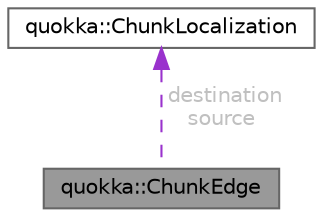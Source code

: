 digraph "quokka::ChunkEdge"
{
 // LATEX_PDF_SIZE
  bgcolor="transparent";
  edge [fontname=Helvetica,fontsize=10,labelfontname=Helvetica,labelfontsize=10];
  node [fontname=Helvetica,fontsize=10,shape=box,height=0.2,width=0.4];
  Node1 [id="Node000001",label="quokka::ChunkEdge",height=0.2,width=0.4,color="gray40", fillcolor="grey60", style="filled", fontcolor="black",tooltip=" "];
  Node2 -> Node1 [id="edge1_Node000001_Node000002",dir="back",color="darkorchid3",style="dashed",tooltip=" ",label=" destination\nsource",fontcolor="grey" ];
  Node2 [id="Node000002",label="quokka::ChunkLocalization",height=0.2,width=0.4,color="gray40", fillcolor="white", style="filled",URL="$structquokka_1_1ChunkLocalization.html",tooltip=" "];
}
